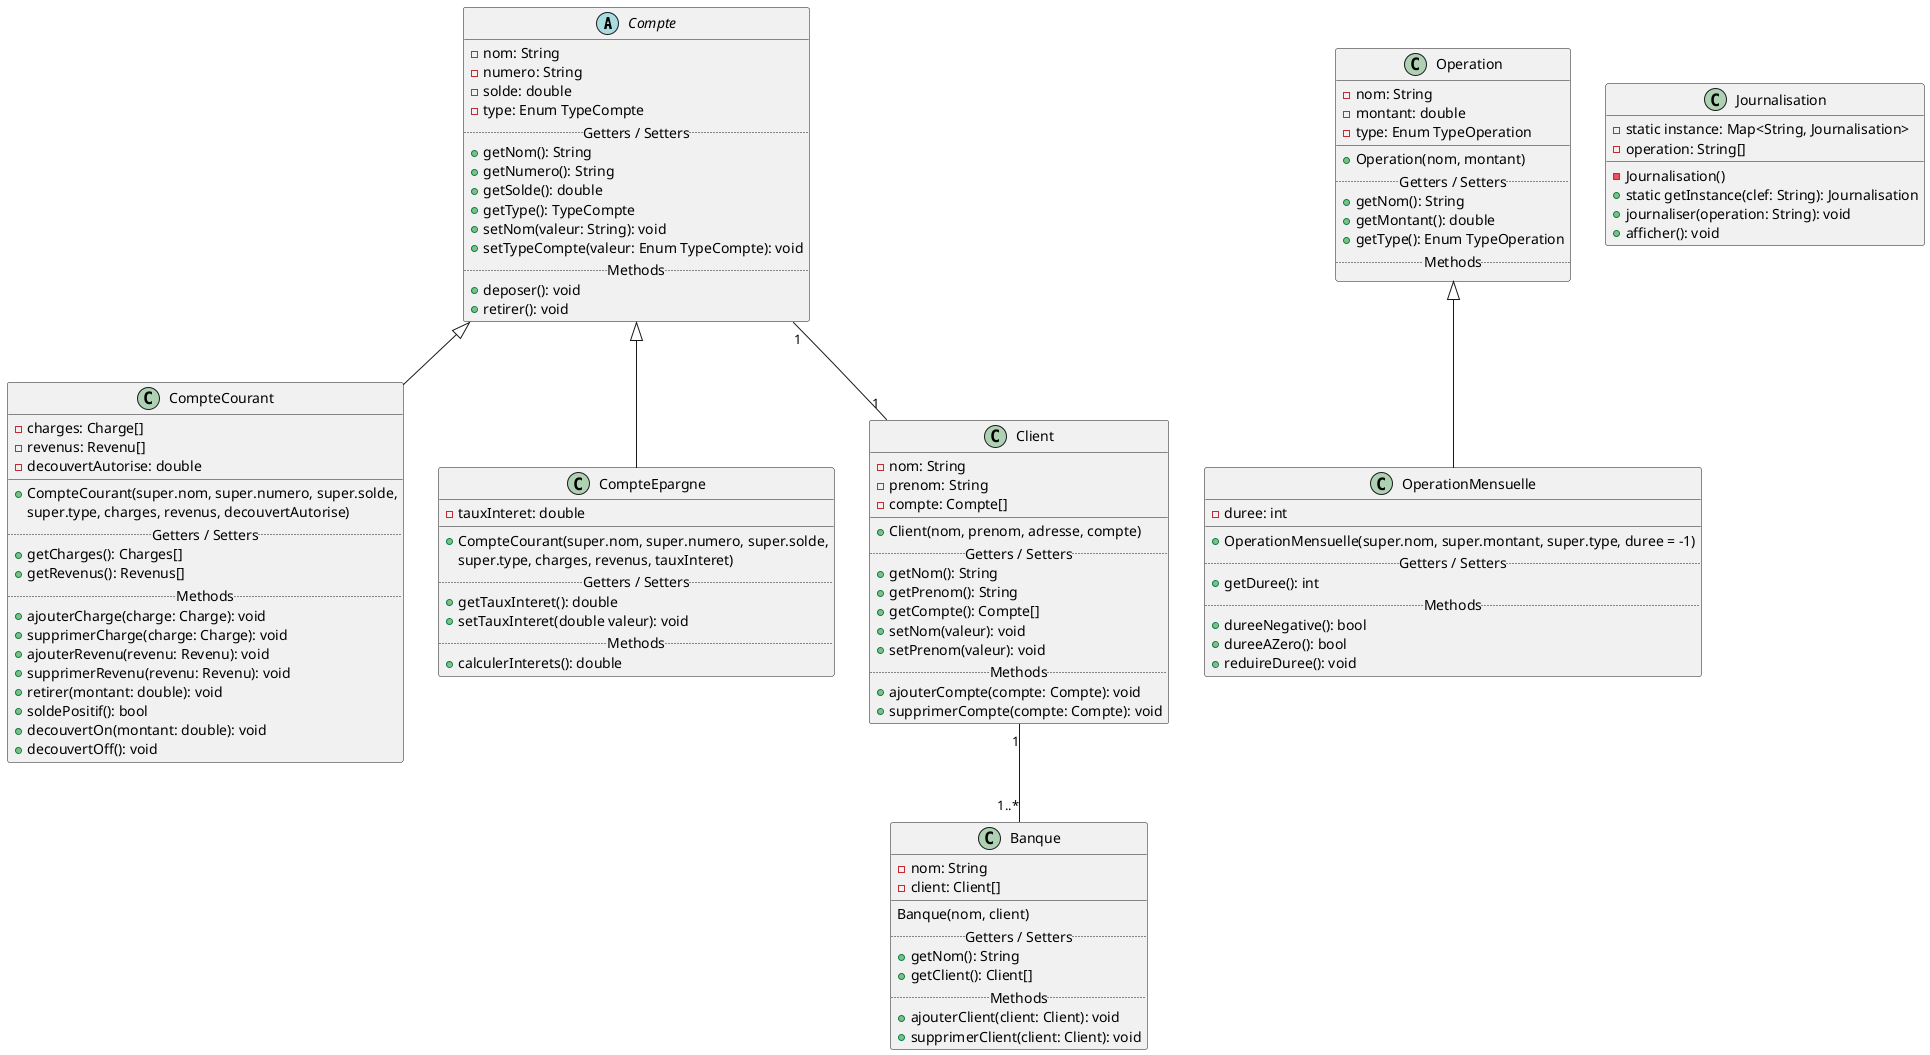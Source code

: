 @startuml "APPLICATION_BANCAIRE"

abstract Compte {
   - nom: String
   - numero: String
   - solde: double
   - type: Enum TypeCompte
   .. Getters / Setters ..
   + getNom(): String
   + getNumero(): String
   + getSolde(): double
   + getType(): TypeCompte
   + setNom(valeur: String): void
   + setTypeCompte(valeur: Enum TypeCompte): void
   .. Methods ..
   + deposer(): void
   + retirer(): void
}

class CompteCourant extends Compte {
   - charges: Charge[]
   - revenus: Revenu[]
   - decouvertAutorise: double
   ____
   + CompteCourant(super.nom, super.numero, super.solde, 
      super.type, charges, revenus, decouvertAutorise)
   .. Getters / Setters ..
   + getCharges(): Charges[]
   + getRevenus(): Revenus[]
   .. Methods ..
   + ajouterCharge(charge: Charge): void
   + supprimerCharge(charge: Charge): void
   + ajouterRevenu(revenu: Revenu): void
   + supprimerRevenu(revenu: Revenu): void
   + retirer(montant: double): void
   + soldePositif(): bool
   + decouvertOn(montant: double): void
   + decouvertOff(): void
}

class CompteEpargne extends Compte {
   - tauxInteret: double
   ____
   + CompteCourant(super.nom, super.numero, super.solde, 
      super.type, charges, revenus, tauxInteret)
   .. Getters / Setters ..
   + getTauxInteret(): double
   + setTauxInteret(double valeur): void
   .. Methods ..
   + calculerInterets(): double
}

class Operation {
   - nom: String
   - montant: double
   - type: Enum TypeOperation
   ____
   + Operation(nom, montant)
   .. Getters / Setters ..
   + getNom(): String
   + getMontant(): double
   + getType(): Enum TypeOperation
   .. Methods ..
}

class OperationMensuelle extends Operation {
   - duree: int
   ____
   + OperationMensuelle(super.nom, super.montant, super.type, duree = -1)
   .. Getters / Setters ..
   + getDuree(): int
   .. Methods ..
   + dureeNegative(): bool
   + dureeAZero(): bool
   + reduireDuree(): void
}

class Journalisation {
   - static instance: Map<String, Journalisation>
   - operation: String[]
   ____
   - Journalisation()
   + static getInstance(clef: String): Journalisation
   + journaliser(operation: String): void
   + afficher(): void
}

class Client {
   - nom: String
   - prenom: String
   - compte: Compte[]
   ____
   + Client(nom, prenom, adresse, compte)
   .. Getters / Setters ..
   + getNom(): String
   + getPrenom(): String
   + getCompte(): Compte[]
   + setNom(valeur): void
   + setPrenom(valeur): void
   .. Methods ..
   + ajouterCompte(compte: Compte): void
   + supprimerCompte(compte: Compte): void
}

class Banque {
   - nom: String
   - client: Client[]
   ____
   Banque(nom, client)
   .. Getters / Setters ..
   + getNom(): String
   + getClient(): Client[]
   .. Methods ..
   + ajouterClient(client: Client): void
   + supprimerClient(client: Client): void
}

Compte "1" -- "1" Client
Client "1" -- "1..*" Banque

@enduml